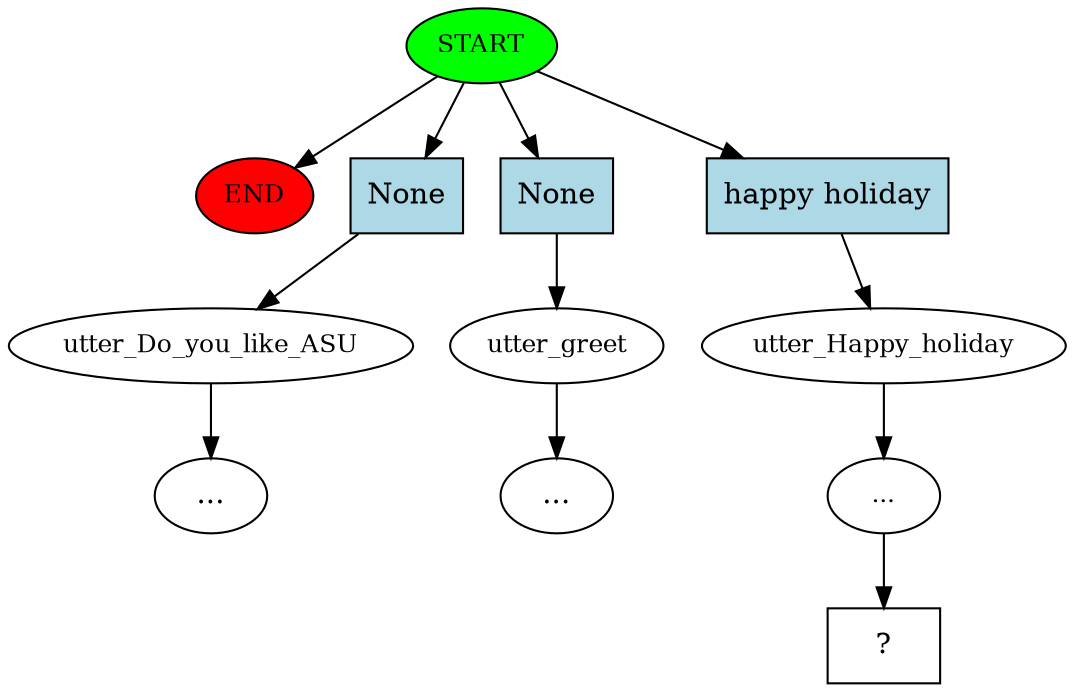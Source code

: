 digraph  {
0 [class="start active", fillcolor=green, fontsize=12, label=START, style=filled];
"-1" [class=end, fillcolor=red, fontsize=12, label=END, style=filled];
1 [class="", fontsize=12, label=utter_Do_you_like_ASU];
"-3" [class=ellipsis, label="..."];
2 [class="", fontsize=12, label=utter_greet];
"-6" [class=ellipsis, label="..."];
5 [class=active, fontsize=12, label=utter_Happy_holiday];
6 [class=active, fontsize=12, label="..."];
7 [class="intent dashed active", label="  ?  ", shape=rect];
8 [class=intent, fillcolor=lightblue, label=None, shape=rect, style=filled];
9 [class=intent, fillcolor=lightblue, label=None, shape=rect, style=filled];
10 [class="intent active", fillcolor=lightblue, label="happy holiday", shape=rect, style=filled];
0 -> "-1"  [class="", key=NONE, label=""];
0 -> 8  [class="", key=0];
0 -> 9  [class="", key=0];
0 -> 10  [class=active, key=0];
1 -> "-3"  [class="", key=NONE, label=""];
2 -> "-6"  [class="", key=NONE, label=""];
5 -> 6  [class=active, key=NONE, label=""];
6 -> 7  [class=active, key=NONE, label=""];
8 -> 1  [class="", key=0];
9 -> 2  [class="", key=0];
10 -> 5  [class=active, key=0];
}
